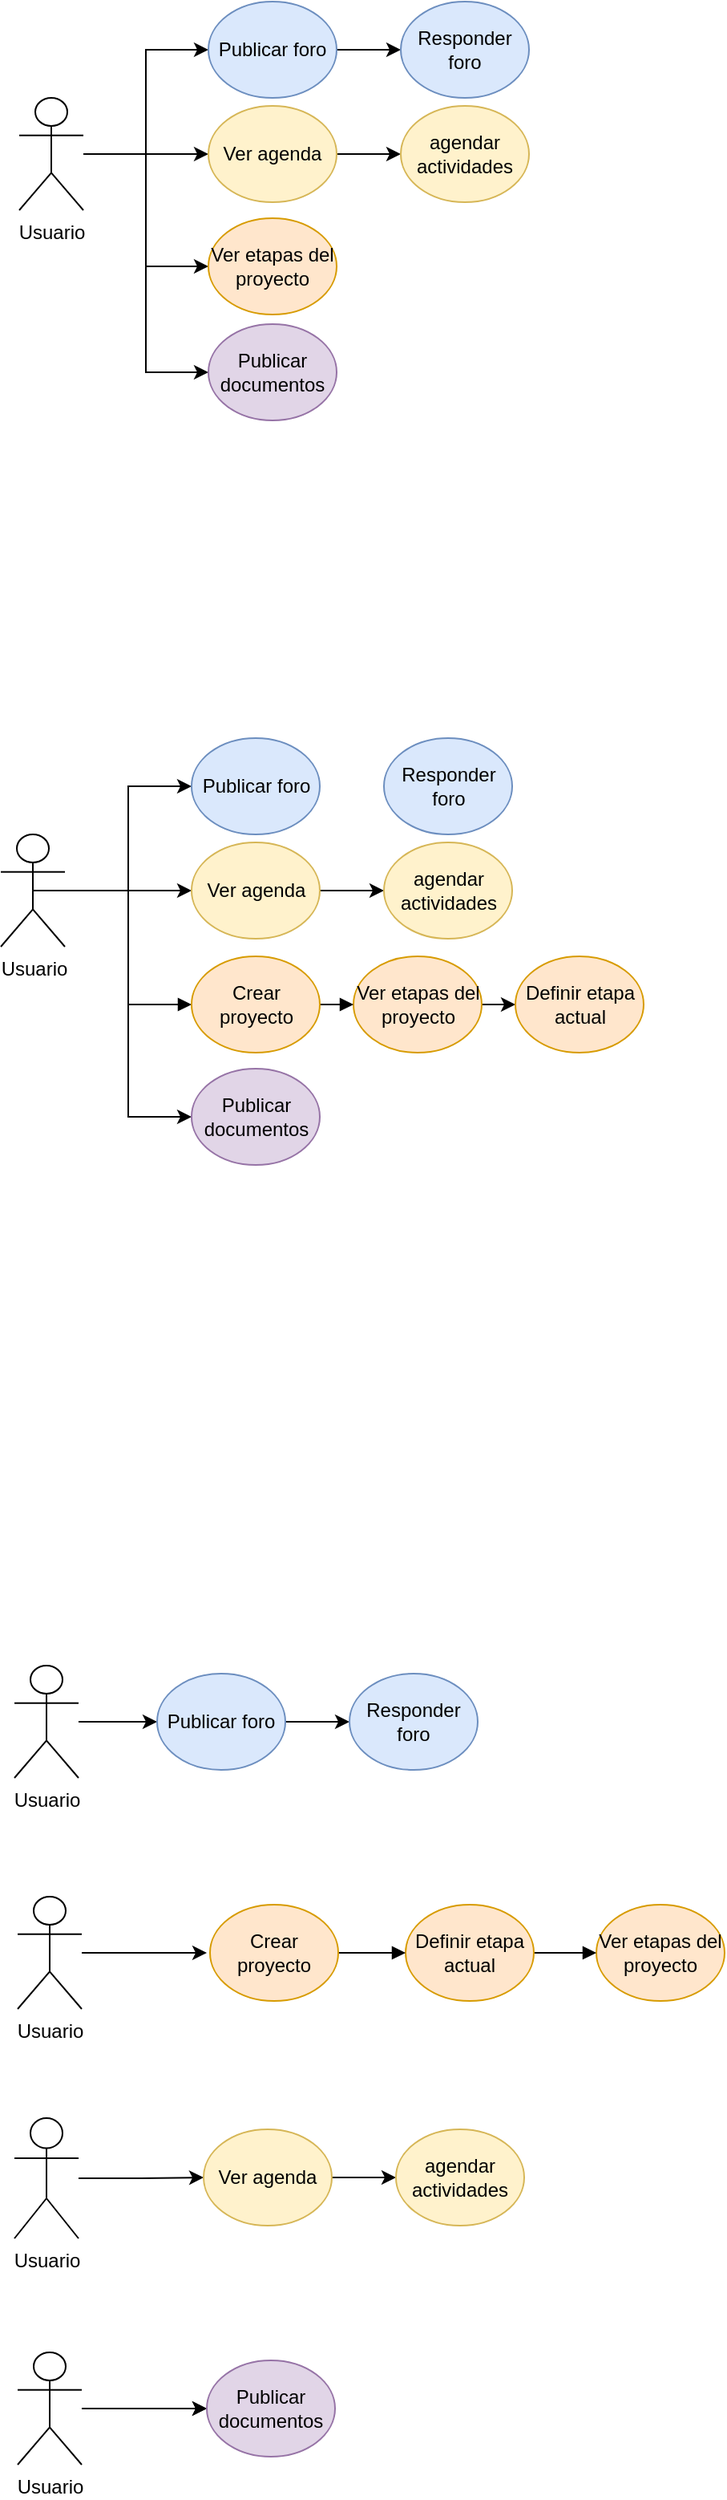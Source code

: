 <mxfile version="14.6.9" type="device" pages="2"><diagram id="B-_sROIMYnT0Ooc_D8co" name="Casos de uso"><mxGraphModel dx="683" dy="526" grid="0" gridSize="10" guides="1" tooltips="1" connect="1" arrows="1" fold="1" page="1" pageScale="1" pageWidth="827" pageHeight="1169" math="0" shadow="0"><root><mxCell id="0"/><mxCell id="1" parent="0"/><mxCell id="dQz4C1deJcLCULI4Vt3H-14" style="edgeStyle=orthogonalEdgeStyle;rounded=0;orthogonalLoop=1;jettySize=auto;html=1;entryX=0;entryY=0.5;entryDx=0;entryDy=0;" parent="1" source="dQz4C1deJcLCULI4Vt3H-1" target="dQz4C1deJcLCULI4Vt3H-12" edge="1"><mxGeometry relative="1" as="geometry"/></mxCell><mxCell id="dQz4C1deJcLCULI4Vt3H-27" style="edgeStyle=orthogonalEdgeStyle;rounded=0;orthogonalLoop=1;jettySize=auto;html=1;entryX=0;entryY=0.5;entryDx=0;entryDy=0;" parent="1" source="dQz4C1deJcLCULI4Vt3H-1" target="dQz4C1deJcLCULI4Vt3H-15" edge="1"><mxGeometry relative="1" as="geometry"/></mxCell><mxCell id="dQz4C1deJcLCULI4Vt3H-28" style="edgeStyle=orthogonalEdgeStyle;rounded=0;orthogonalLoop=1;jettySize=auto;html=1;entryX=0;entryY=0.5;entryDx=0;entryDy=0;" parent="1" source="dQz4C1deJcLCULI4Vt3H-1" target="dQz4C1deJcLCULI4Vt3H-22" edge="1"><mxGeometry relative="1" as="geometry"/></mxCell><mxCell id="dQz4C1deJcLCULI4Vt3H-116" style="edgeStyle=orthogonalEdgeStyle;rounded=0;orthogonalLoop=1;jettySize=auto;html=1;entryX=0;entryY=0.5;entryDx=0;entryDy=0;" parent="1" source="dQz4C1deJcLCULI4Vt3H-1" target="dQz4C1deJcLCULI4Vt3H-115" edge="1"><mxGeometry relative="1" as="geometry"/></mxCell><mxCell id="dQz4C1deJcLCULI4Vt3H-1" value="Usuario" style="shape=umlActor;verticalLabelPosition=bottom;verticalAlign=top;html=1;outlineConnect=0;" parent="1" vertex="1"><mxGeometry x="159" y="260" width="40" height="70" as="geometry"/></mxCell><mxCell id="dQz4C1deJcLCULI4Vt3H-10" style="edgeStyle=orthogonalEdgeStyle;rounded=0;orthogonalLoop=1;jettySize=auto;html=1;entryX=0;entryY=0.5;entryDx=0;entryDy=0;" parent="1" source="dQz4C1deJcLCULI4Vt3H-2" target="dQz4C1deJcLCULI4Vt3H-7" edge="1"><mxGeometry relative="1" as="geometry"/></mxCell><mxCell id="dQz4C1deJcLCULI4Vt3H-29" style="edgeStyle=orthogonalEdgeStyle;rounded=0;orthogonalLoop=1;jettySize=auto;html=1;entryX=0;entryY=0.5;entryDx=0;entryDy=0;" parent="1" source="dQz4C1deJcLCULI4Vt3H-2" target="dQz4C1deJcLCULI4Vt3H-19" edge="1"><mxGeometry relative="1" as="geometry"/></mxCell><mxCell id="dQz4C1deJcLCULI4Vt3H-121" style="edgeStyle=orthogonalEdgeStyle;rounded=0;orthogonalLoop=1;jettySize=auto;html=1;entryX=0;entryY=0.5;entryDx=0;entryDy=0;" parent="1" source="dQz4C1deJcLCULI4Vt3H-2" target="dQz4C1deJcLCULI4Vt3H-120" edge="1"><mxGeometry relative="1" as="geometry"/></mxCell><mxCell id="s0MiIwZLySU_Pjq97iLl-7" style="edgeStyle=orthogonalEdgeStyle;rounded=0;orthogonalLoop=1;jettySize=auto;html=1;exitX=0.5;exitY=0.5;exitDx=0;exitDy=0;exitPerimeter=0;entryX=0;entryY=0.5;entryDx=0;entryDy=0;endArrow=block;endFill=1;" parent="1" source="dQz4C1deJcLCULI4Vt3H-2" target="s0MiIwZLySU_Pjq97iLl-5" edge="1"><mxGeometry relative="1" as="geometry"/></mxCell><mxCell id="dQz4C1deJcLCULI4Vt3H-2" value="Usuario" style="shape=umlActor;verticalLabelPosition=bottom;verticalAlign=top;html=1;outlineConnect=0;" parent="1" vertex="1"><mxGeometry x="147.5" y="719" width="40" height="70" as="geometry"/></mxCell><mxCell id="dQz4C1deJcLCULI4Vt3H-7" value="Publicar foro" style="ellipse;whiteSpace=wrap;html=1;fillColor=#dae8fc;strokeColor=#6c8ebf;" parent="1" vertex="1"><mxGeometry x="266.5" y="659" width="80" height="60" as="geometry"/></mxCell><mxCell id="dQz4C1deJcLCULI4Vt3H-8" value="Responder foro" style="ellipse;whiteSpace=wrap;html=1;fillColor=#dae8fc;strokeColor=#6c8ebf;" parent="1" vertex="1"><mxGeometry x="386.5" y="659" width="80" height="60" as="geometry"/></mxCell><mxCell id="dQz4C1deJcLCULI4Vt3H-11" style="edgeStyle=orthogonalEdgeStyle;rounded=0;orthogonalLoop=1;jettySize=auto;html=1;exitX=1;exitY=0.5;exitDx=0;exitDy=0;entryX=0;entryY=0.5;entryDx=0;entryDy=0;" parent="1" source="dQz4C1deJcLCULI4Vt3H-12" target="dQz4C1deJcLCULI4Vt3H-13" edge="1"><mxGeometry relative="1" as="geometry"/></mxCell><mxCell id="dQz4C1deJcLCULI4Vt3H-12" value="Publicar foro" style="ellipse;whiteSpace=wrap;html=1;fillColor=#dae8fc;strokeColor=#6c8ebf;" parent="1" vertex="1"><mxGeometry x="277" y="200" width="80" height="60" as="geometry"/></mxCell><mxCell id="dQz4C1deJcLCULI4Vt3H-13" value="Responder foro" style="ellipse;whiteSpace=wrap;html=1;fillColor=#dae8fc;strokeColor=#6c8ebf;" parent="1" vertex="1"><mxGeometry x="397" y="200" width="80" height="60" as="geometry"/></mxCell><mxCell id="dQz4C1deJcLCULI4Vt3H-17" style="edgeStyle=orthogonalEdgeStyle;rounded=0;orthogonalLoop=1;jettySize=auto;html=1;exitX=1;exitY=0.5;exitDx=0;exitDy=0;entryX=0;entryY=0.5;entryDx=0;entryDy=0;" parent="1" source="dQz4C1deJcLCULI4Vt3H-15" target="dQz4C1deJcLCULI4Vt3H-16" edge="1"><mxGeometry relative="1" as="geometry"/></mxCell><mxCell id="dQz4C1deJcLCULI4Vt3H-15" value="Ver agenda" style="ellipse;whiteSpace=wrap;html=1;fillColor=#fff2cc;strokeColor=#d6b656;" parent="1" vertex="1"><mxGeometry x="277" y="265" width="80" height="60" as="geometry"/></mxCell><mxCell id="dQz4C1deJcLCULI4Vt3H-16" value="agendar actividades" style="ellipse;whiteSpace=wrap;html=1;fillColor=#fff2cc;strokeColor=#d6b656;" parent="1" vertex="1"><mxGeometry x="397" y="265" width="80" height="60" as="geometry"/></mxCell><mxCell id="dQz4C1deJcLCULI4Vt3H-18" style="edgeStyle=orthogonalEdgeStyle;rounded=0;orthogonalLoop=1;jettySize=auto;html=1;exitX=1;exitY=0.5;exitDx=0;exitDy=0;entryX=0;entryY=0.5;entryDx=0;entryDy=0;" parent="1" source="dQz4C1deJcLCULI4Vt3H-19" target="dQz4C1deJcLCULI4Vt3H-20" edge="1"><mxGeometry relative="1" as="geometry"/></mxCell><mxCell id="dQz4C1deJcLCULI4Vt3H-19" value="Ver agenda" style="ellipse;whiteSpace=wrap;html=1;fillColor=#fff2cc;strokeColor=#d6b656;" parent="1" vertex="1"><mxGeometry x="266.5" y="724" width="80" height="60" as="geometry"/></mxCell><mxCell id="dQz4C1deJcLCULI4Vt3H-20" value="agendar actividades" style="ellipse;whiteSpace=wrap;html=1;fillColor=#fff2cc;strokeColor=#d6b656;" parent="1" vertex="1"><mxGeometry x="386.5" y="724" width="80" height="60" as="geometry"/></mxCell><mxCell id="dQz4C1deJcLCULI4Vt3H-22" value="Ver etapas del proyecto" style="ellipse;whiteSpace=wrap;html=1;fillColor=#ffe6cc;strokeColor=#d79b00;" parent="1" vertex="1"><mxGeometry x="277" y="335" width="80" height="60" as="geometry"/></mxCell><mxCell id="dQz4C1deJcLCULI4Vt3H-24" style="edgeStyle=orthogonalEdgeStyle;rounded=0;orthogonalLoop=1;jettySize=auto;html=1;exitX=1;exitY=0.5;exitDx=0;exitDy=0;entryX=0;entryY=0.5;entryDx=0;entryDy=0;" parent="1" source="dQz4C1deJcLCULI4Vt3H-25" target="dQz4C1deJcLCULI4Vt3H-26" edge="1"><mxGeometry relative="1" as="geometry"/></mxCell><mxCell id="dQz4C1deJcLCULI4Vt3H-25" value="Ver etapas del proyecto" style="ellipse;whiteSpace=wrap;html=1;fillColor=#ffe6cc;strokeColor=#d79b00;" parent="1" vertex="1"><mxGeometry x="367.5" y="795" width="80" height="60" as="geometry"/></mxCell><mxCell id="dQz4C1deJcLCULI4Vt3H-26" value="Definir etapa actual" style="ellipse;whiteSpace=wrap;html=1;fillColor=#ffe6cc;strokeColor=#d79b00;" parent="1" vertex="1"><mxGeometry x="468.5" y="795" width="80" height="60" as="geometry"/></mxCell><mxCell id="dQz4C1deJcLCULI4Vt3H-51" style="edgeStyle=orthogonalEdgeStyle;rounded=0;orthogonalLoop=1;jettySize=auto;html=1;entryX=0;entryY=0.5;entryDx=0;entryDy=0;" parent="1" source="dQz4C1deJcLCULI4Vt3H-55" target="dQz4C1deJcLCULI4Vt3H-58" edge="1"><mxGeometry relative="1" as="geometry"/></mxCell><mxCell id="dQz4C1deJcLCULI4Vt3H-55" value="Usuario" style="shape=umlActor;verticalLabelPosition=bottom;verticalAlign=top;html=1;outlineConnect=0;" parent="1" vertex="1"><mxGeometry x="156" y="1237" width="40" height="70" as="geometry"/></mxCell><mxCell id="dQz4C1deJcLCULI4Vt3H-57" style="edgeStyle=orthogonalEdgeStyle;rounded=0;orthogonalLoop=1;jettySize=auto;html=1;exitX=1;exitY=0.5;exitDx=0;exitDy=0;entryX=0;entryY=0.5;entryDx=0;entryDy=0;" parent="1" source="dQz4C1deJcLCULI4Vt3H-58" target="dQz4C1deJcLCULI4Vt3H-59" edge="1"><mxGeometry relative="1" as="geometry"/></mxCell><mxCell id="dQz4C1deJcLCULI4Vt3H-58" value="Publicar foro" style="ellipse;whiteSpace=wrap;html=1;fillColor=#dae8fc;strokeColor=#6c8ebf;" parent="1" vertex="1"><mxGeometry x="245" y="1242" width="80" height="60" as="geometry"/></mxCell><mxCell id="dQz4C1deJcLCULI4Vt3H-59" value="Responder foro" style="ellipse;whiteSpace=wrap;html=1;fillColor=#dae8fc;strokeColor=#6c8ebf;" parent="1" vertex="1"><mxGeometry x="365" y="1242" width="80" height="60" as="geometry"/></mxCell><mxCell id="dQz4C1deJcLCULI4Vt3H-78" value="Ver etapas del proyecto" style="ellipse;whiteSpace=wrap;html=1;fillColor=#ffe6cc;strokeColor=#d79b00;" parent="1" vertex="1"><mxGeometry x="519" y="1386" width="80" height="60" as="geometry"/></mxCell><mxCell id="dQz4C1deJcLCULI4Vt3H-82" style="edgeStyle=orthogonalEdgeStyle;rounded=0;orthogonalLoop=1;jettySize=auto;html=1;entryX=0;entryY=0.5;entryDx=0;entryDy=0;" parent="1" source="dQz4C1deJcLCULI4Vt3H-85" target="dQz4C1deJcLCULI4Vt3H-91" edge="1"><mxGeometry relative="1" as="geometry"/></mxCell><mxCell id="dQz4C1deJcLCULI4Vt3H-85" value="Usuario" style="shape=umlActor;verticalLabelPosition=bottom;verticalAlign=top;html=1;outlineConnect=0;" parent="1" vertex="1"><mxGeometry x="156" y="1519" width="40" height="75" as="geometry"/></mxCell><mxCell id="dQz4C1deJcLCULI4Vt3H-90" style="edgeStyle=orthogonalEdgeStyle;rounded=0;orthogonalLoop=1;jettySize=auto;html=1;exitX=1;exitY=0.5;exitDx=0;exitDy=0;entryX=0;entryY=0.5;entryDx=0;entryDy=0;" parent="1" source="dQz4C1deJcLCULI4Vt3H-91" target="dQz4C1deJcLCULI4Vt3H-92" edge="1"><mxGeometry relative="1" as="geometry"/></mxCell><mxCell id="dQz4C1deJcLCULI4Vt3H-91" value="Ver agenda" style="ellipse;whiteSpace=wrap;html=1;fillColor=#fff2cc;strokeColor=#d6b656;" parent="1" vertex="1"><mxGeometry x="274" y="1526" width="80" height="60" as="geometry"/></mxCell><mxCell id="dQz4C1deJcLCULI4Vt3H-92" value="agendar actividades" style="ellipse;whiteSpace=wrap;html=1;fillColor=#fff2cc;strokeColor=#d6b656;" parent="1" vertex="1"><mxGeometry x="394" y="1526" width="80" height="60" as="geometry"/></mxCell><mxCell id="dQz4C1deJcLCULI4Vt3H-105" style="edgeStyle=orthogonalEdgeStyle;rounded=0;orthogonalLoop=1;jettySize=auto;html=1;entryX=0;entryY=0.5;entryDx=0;entryDy=0;" parent="1" source="dQz4C1deJcLCULI4Vt3H-106" edge="1"><mxGeometry relative="1" as="geometry"><mxPoint x="276" y="1416" as="targetPoint"/></mxGeometry></mxCell><mxCell id="dQz4C1deJcLCULI4Vt3H-106" value="Usuario" style="shape=umlActor;verticalLabelPosition=bottom;verticalAlign=top;html=1;outlineConnect=0;" parent="1" vertex="1"><mxGeometry x="158" y="1381" width="40" height="70" as="geometry"/></mxCell><mxCell id="s0MiIwZLySU_Pjq97iLl-4" style="edgeStyle=orthogonalEdgeStyle;rounded=0;orthogonalLoop=1;jettySize=auto;html=1;exitX=1;exitY=0.5;exitDx=0;exitDy=0;entryX=0;entryY=0.5;entryDx=0;entryDy=0;endArrow=block;endFill=1;" parent="1" source="dQz4C1deJcLCULI4Vt3H-114" target="dQz4C1deJcLCULI4Vt3H-78" edge="1"><mxGeometry relative="1" as="geometry"/></mxCell><mxCell id="dQz4C1deJcLCULI4Vt3H-114" value="Definir etapa actual" style="ellipse;whiteSpace=wrap;html=1;fillColor=#ffe6cc;strokeColor=#d79b00;" parent="1" vertex="1"><mxGeometry x="400" y="1386" width="80" height="60" as="geometry"/></mxCell><mxCell id="dQz4C1deJcLCULI4Vt3H-115" value="Publicar documentos" style="ellipse;whiteSpace=wrap;html=1;fillColor=#e1d5e7;strokeColor=#9673a6;" parent="1" vertex="1"><mxGeometry x="277" y="401" width="80" height="60" as="geometry"/></mxCell><mxCell id="dQz4C1deJcLCULI4Vt3H-117" style="edgeStyle=orthogonalEdgeStyle;rounded=0;orthogonalLoop=1;jettySize=auto;html=1;entryX=0;entryY=0.5;entryDx=0;entryDy=0;" parent="1" source="dQz4C1deJcLCULI4Vt3H-118" target="dQz4C1deJcLCULI4Vt3H-119" edge="1"><mxGeometry relative="1" as="geometry"/></mxCell><mxCell id="H7y_SUmO4NG4DE8yviep-1" value="" style="edgeStyle=orthogonalEdgeStyle;rounded=0;orthogonalLoop=1;jettySize=auto;html=1;" edge="1" parent="1" source="dQz4C1deJcLCULI4Vt3H-118" target="dQz4C1deJcLCULI4Vt3H-119"><mxGeometry relative="1" as="geometry"/></mxCell><mxCell id="dQz4C1deJcLCULI4Vt3H-118" value="Usuario" style="shape=umlActor;verticalLabelPosition=bottom;verticalAlign=top;html=1;outlineConnect=0;" parent="1" vertex="1"><mxGeometry x="158" y="1665" width="40" height="70" as="geometry"/></mxCell><mxCell id="dQz4C1deJcLCULI4Vt3H-119" value="Publicar documentos" style="ellipse;whiteSpace=wrap;html=1;fillColor=#e1d5e7;strokeColor=#9673a6;" parent="1" vertex="1"><mxGeometry x="276" y="1670" width="80" height="60" as="geometry"/></mxCell><mxCell id="dQz4C1deJcLCULI4Vt3H-120" value="Publicar documentos" style="ellipse;whiteSpace=wrap;html=1;fillColor=#e1d5e7;strokeColor=#9673a6;" parent="1" vertex="1"><mxGeometry x="266.5" y="865" width="80" height="60" as="geometry"/></mxCell><mxCell id="s0MiIwZLySU_Pjq97iLl-2" style="edgeStyle=orthogonalEdgeStyle;rounded=0;orthogonalLoop=1;jettySize=auto;html=1;exitX=1;exitY=0.5;exitDx=0;exitDy=0;entryX=0;entryY=0.5;entryDx=0;entryDy=0;endArrow=block;endFill=1;" parent="1" source="s0MiIwZLySU_Pjq97iLl-1" target="dQz4C1deJcLCULI4Vt3H-114" edge="1"><mxGeometry relative="1" as="geometry"/></mxCell><mxCell id="s0MiIwZLySU_Pjq97iLl-1" value="Crear proyecto" style="ellipse;whiteSpace=wrap;html=1;fillColor=#ffe6cc;strokeColor=#d79b00;" parent="1" vertex="1"><mxGeometry x="278" y="1386" width="80" height="60" as="geometry"/></mxCell><mxCell id="s0MiIwZLySU_Pjq97iLl-6" style="edgeStyle=orthogonalEdgeStyle;rounded=0;orthogonalLoop=1;jettySize=auto;html=1;exitX=1;exitY=0.5;exitDx=0;exitDy=0;entryX=0;entryY=0.5;entryDx=0;entryDy=0;endArrow=block;endFill=1;" parent="1" source="s0MiIwZLySU_Pjq97iLl-5" target="dQz4C1deJcLCULI4Vt3H-25" edge="1"><mxGeometry relative="1" as="geometry"/></mxCell><mxCell id="s0MiIwZLySU_Pjq97iLl-5" value="Crear proyecto" style="ellipse;whiteSpace=wrap;html=1;fillColor=#ffe6cc;strokeColor=#d79b00;" parent="1" vertex="1"><mxGeometry x="266.5" y="795" width="80" height="60" as="geometry"/></mxCell></root></mxGraphModel></diagram><diagram id="Ebrbp-_cBZf9DL10jgN_" name="Flujos por caso"><mxGraphModel dx="1303" dy="782" grid="0" gridSize="10" guides="1" tooltips="1" connect="1" arrows="1" fold="1" page="1" pageScale="1" pageWidth="827" pageHeight="1169" math="0" shadow="0"><root><mxCell id="tvr8uWeX32J3kLGonW0T-0"/><mxCell id="tvr8uWeX32J3kLGonW0T-1" parent="tvr8uWeX32J3kLGonW0T-0"/><mxCell id="icJVyPxyAXWmLNPrybas-6" style="edgeStyle=orthogonalEdgeStyle;rounded=0;orthogonalLoop=1;jettySize=auto;html=1;exitX=0.5;exitY=1;exitDx=0;exitDy=0;entryX=0.5;entryY=0;entryDx=0;entryDy=0;fillColor=#f5f5f5;strokeColor=#666666;" edge="1" parent="tvr8uWeX32J3kLGonW0T-1" source="tvr8uWeX32J3kLGonW0T-2" target="icJVyPxyAXWmLNPrybas-0"><mxGeometry relative="1" as="geometry"/></mxCell><mxCell id="tvr8uWeX32J3kLGonW0T-2" value="Interactuar en el foro" style="ellipse;whiteSpace=wrap;html=1;fillColor=#dae8fc;strokeColor=#6c8ebf;" vertex="1" parent="tvr8uWeX32J3kLGonW0T-1"><mxGeometry x="323" y="40" width="110" height="60" as="geometry"/></mxCell><mxCell id="icJVyPxyAXWmLNPrybas-4" style="edgeStyle=orthogonalEdgeStyle;rounded=0;orthogonalLoop=1;jettySize=auto;html=1;exitX=1;exitY=0.5;exitDx=0;exitDy=0;entryX=0.5;entryY=0;entryDx=0;entryDy=0;endArrow=none;endFill=0;fillColor=#f5f5f5;strokeColor=#666666;" edge="1" parent="tvr8uWeX32J3kLGonW0T-1" source="icJVyPxyAXWmLNPrybas-0" target="icJVyPxyAXWmLNPrybas-3"><mxGeometry relative="1" as="geometry"/></mxCell><mxCell id="icJVyPxyAXWmLNPrybas-5" style="edgeStyle=orthogonalEdgeStyle;rounded=0;orthogonalLoop=1;jettySize=auto;html=1;exitX=0;exitY=0.5;exitDx=0;exitDy=0;entryX=0.5;entryY=0;entryDx=0;entryDy=0;endArrow=none;endFill=0;fillColor=#f5f5f5;strokeColor=#666666;" edge="1" parent="tvr8uWeX32J3kLGonW0T-1" source="icJVyPxyAXWmLNPrybas-0" target="icJVyPxyAXWmLNPrybas-2"><mxGeometry relative="1" as="geometry"/></mxCell><mxCell id="icJVyPxyAXWmLNPrybas-0" value="¿Usuario registrado?" style="rhombus;whiteSpace=wrap;html=1;fillColor=#f5f5f5;strokeColor=#666666;fontColor=#333333;" vertex="1" parent="tvr8uWeX32J3kLGonW0T-1"><mxGeometry x="308" y="140" width="140" height="70" as="geometry"/></mxCell><mxCell id="icJVyPxyAXWmLNPrybas-20" style="edgeStyle=orthogonalEdgeStyle;rounded=0;orthogonalLoop=1;jettySize=auto;html=1;exitX=0.5;exitY=1;exitDx=0;exitDy=0;entryX=0.5;entryY=0;entryDx=0;entryDy=0;endArrow=block;endFill=1;fillColor=#f5f5f5;strokeColor=#666666;" edge="1" parent="tvr8uWeX32J3kLGonW0T-1" source="icJVyPxyAXWmLNPrybas-2" target="icJVyPxyAXWmLNPrybas-19"><mxGeometry relative="1" as="geometry"/></mxCell><mxCell id="icJVyPxyAXWmLNPrybas-2" value="Si" style="text;html=1;strokeColor=#666666;fillColor=#f5f5f5;align=center;verticalAlign=middle;whiteSpace=wrap;rounded=0;fontColor=#333333;" vertex="1" parent="tvr8uWeX32J3kLGonW0T-1"><mxGeometry x="224" y="195" width="40" height="20" as="geometry"/></mxCell><mxCell id="icJVyPxyAXWmLNPrybas-8" style="edgeStyle=orthogonalEdgeStyle;rounded=0;orthogonalLoop=1;jettySize=auto;html=1;exitX=0.5;exitY=1;exitDx=0;exitDy=0;entryX=0.5;entryY=0;entryDx=0;entryDy=0;endArrow=block;endFill=1;fillColor=#f5f5f5;strokeColor=#666666;" edge="1" parent="tvr8uWeX32J3kLGonW0T-1" source="icJVyPxyAXWmLNPrybas-3" target="icJVyPxyAXWmLNPrybas-7"><mxGeometry relative="1" as="geometry"/></mxCell><mxCell id="icJVyPxyAXWmLNPrybas-3" value="No" style="text;html=1;strokeColor=#666666;fillColor=#f5f5f5;align=center;verticalAlign=middle;whiteSpace=wrap;rounded=0;fontColor=#333333;" vertex="1" parent="tvr8uWeX32J3kLGonW0T-1"><mxGeometry x="504" y="195" width="40" height="20" as="geometry"/></mxCell><mxCell id="icJVyPxyAXWmLNPrybas-11" style="edgeStyle=orthogonalEdgeStyle;rounded=0;orthogonalLoop=1;jettySize=auto;html=1;exitX=0.5;exitY=1;exitDx=0;exitDy=0;entryX=0.5;entryY=0;entryDx=0;entryDy=0;fillColor=#f5f5f5;strokeColor=#666666;" edge="1" parent="tvr8uWeX32J3kLGonW0T-1" source="icJVyPxyAXWmLNPrybas-7" target="icJVyPxyAXWmLNPrybas-10"><mxGeometry relative="1" as="geometry"/></mxCell><mxCell id="icJVyPxyAXWmLNPrybas-7" value="Registrarse en la aplicación" style="rounded=0;whiteSpace=wrap;html=1;fillColor=#f5f5f5;strokeColor=#666666;fontColor=#333333;" vertex="1" parent="tvr8uWeX32J3kLGonW0T-1"><mxGeometry x="474" y="240" width="100" height="50" as="geometry"/></mxCell><mxCell id="icJVyPxyAXWmLNPrybas-14" style="edgeStyle=orthogonalEdgeStyle;rounded=0;orthogonalLoop=1;jettySize=auto;html=1;exitX=1;exitY=0.5;exitDx=0;exitDy=0;endArrow=none;endFill=0;fillColor=#f5f5f5;strokeColor=#666666;" edge="1" parent="tvr8uWeX32J3kLGonW0T-1" source="icJVyPxyAXWmLNPrybas-10" target="icJVyPxyAXWmLNPrybas-13"><mxGeometry relative="1" as="geometry"/></mxCell><mxCell id="icJVyPxyAXWmLNPrybas-15" style="edgeStyle=orthogonalEdgeStyle;rounded=0;orthogonalLoop=1;jettySize=auto;html=1;exitX=0;exitY=0.5;exitDx=0;exitDy=0;entryX=1;entryY=0.5;entryDx=0;entryDy=0;endArrow=none;endFill=0;fillColor=#f5f5f5;strokeColor=#666666;" edge="1" parent="tvr8uWeX32J3kLGonW0T-1" source="icJVyPxyAXWmLNPrybas-10" target="icJVyPxyAXWmLNPrybas-12"><mxGeometry relative="1" as="geometry"/></mxCell><mxCell id="icJVyPxyAXWmLNPrybas-10" value="¿Confirmo correo electronico?" style="rhombus;whiteSpace=wrap;html=1;fillColor=#f5f5f5;strokeColor=#666666;fontColor=#333333;" vertex="1" parent="tvr8uWeX32J3kLGonW0T-1"><mxGeometry x="454" y="320" width="140" height="70" as="geometry"/></mxCell><mxCell id="icJVyPxyAXWmLNPrybas-21" style="edgeStyle=orthogonalEdgeStyle;rounded=0;orthogonalLoop=1;jettySize=auto;html=1;exitX=0;exitY=0.5;exitDx=0;exitDy=0;entryX=1;entryY=0.5;entryDx=0;entryDy=0;endArrow=block;endFill=1;fillColor=#f5f5f5;strokeColor=#666666;" edge="1" parent="tvr8uWeX32J3kLGonW0T-1" source="icJVyPxyAXWmLNPrybas-12" target="icJVyPxyAXWmLNPrybas-19"><mxGeometry relative="1" as="geometry"/></mxCell><mxCell id="icJVyPxyAXWmLNPrybas-12" value="Si" style="text;html=1;strokeColor=#666666;fillColor=#f5f5f5;align=center;verticalAlign=middle;whiteSpace=wrap;rounded=0;fontColor=#333333;" vertex="1" parent="tvr8uWeX32J3kLGonW0T-1"><mxGeometry x="378" y="345" width="40" height="20" as="geometry"/></mxCell><mxCell id="icJVyPxyAXWmLNPrybas-17" style="edgeStyle=orthogonalEdgeStyle;rounded=0;orthogonalLoop=1;jettySize=auto;html=1;exitX=1;exitY=0.5;exitDx=0;exitDy=0;entryX=0;entryY=0.5;entryDx=0;entryDy=0;endArrow=block;endFill=1;fillColor=#f5f5f5;strokeColor=#666666;" edge="1" parent="tvr8uWeX32J3kLGonW0T-1" source="icJVyPxyAXWmLNPrybas-13" target="icJVyPxyAXWmLNPrybas-16"><mxGeometry relative="1" as="geometry"/></mxCell><mxCell id="icJVyPxyAXWmLNPrybas-13" value="No" style="text;html=1;strokeColor=#666666;fillColor=#f5f5f5;align=center;verticalAlign=middle;whiteSpace=wrap;rounded=0;fontColor=#333333;" vertex="1" parent="tvr8uWeX32J3kLGonW0T-1"><mxGeometry x="604" y="345" width="40" height="20" as="geometry"/></mxCell><mxCell id="icJVyPxyAXWmLNPrybas-18" style="edgeStyle=orthogonalEdgeStyle;rounded=0;orthogonalLoop=1;jettySize=auto;html=1;exitX=0.5;exitY=0;exitDx=0;exitDy=0;entryX=0.5;entryY=0;entryDx=0;entryDy=0;endArrow=block;endFill=1;fillColor=#f5f5f5;strokeColor=#666666;" edge="1" parent="tvr8uWeX32J3kLGonW0T-1" source="icJVyPxyAXWmLNPrybas-16" target="icJVyPxyAXWmLNPrybas-10"><mxGeometry relative="1" as="geometry"/></mxCell><mxCell id="icJVyPxyAXWmLNPrybas-16" value="Confirmar correo" style="rounded=0;whiteSpace=wrap;html=1;fillColor=#f5f5f5;strokeColor=#666666;fontColor=#333333;" vertex="1" parent="tvr8uWeX32J3kLGonW0T-1"><mxGeometry x="684" y="330" width="100" height="50" as="geometry"/></mxCell><mxCell id="icJVyPxyAXWmLNPrybas-24" style="edgeStyle=orthogonalEdgeStyle;rounded=0;orthogonalLoop=1;jettySize=auto;html=1;exitX=0.5;exitY=1;exitDx=0;exitDy=0;entryX=0.5;entryY=0;entryDx=0;entryDy=0;endArrow=block;endFill=1;fillColor=#dae8fc;strokeColor=#6c8ebf;" edge="1" parent="tvr8uWeX32J3kLGonW0T-1" source="icJVyPxyAXWmLNPrybas-19" target="icJVyPxyAXWmLNPrybas-22"><mxGeometry relative="1" as="geometry"/></mxCell><mxCell id="icJVyPxyAXWmLNPrybas-25" style="edgeStyle=orthogonalEdgeStyle;rounded=0;orthogonalLoop=1;jettySize=auto;html=1;exitX=0.5;exitY=1;exitDx=0;exitDy=0;entryX=0.5;entryY=0;entryDx=0;entryDy=0;endArrow=block;endFill=1;fillColor=#dae8fc;strokeColor=#6c8ebf;" edge="1" parent="tvr8uWeX32J3kLGonW0T-1" source="icJVyPxyAXWmLNPrybas-19" target="icJVyPxyAXWmLNPrybas-23"><mxGeometry relative="1" as="geometry"/></mxCell><mxCell id="icJVyPxyAXWmLNPrybas-19" value="Ingresar en la aplicación" style="rounded=0;whiteSpace=wrap;html=1;fillColor=#f5f5f5;strokeColor=#666666;fontColor=#333333;" vertex="1" parent="tvr8uWeX32J3kLGonW0T-1"><mxGeometry x="194" y="330" width="100" height="50" as="geometry"/></mxCell><mxCell id="icJVyPxyAXWmLNPrybas-22" value="Publicar foro" style="rounded=0;whiteSpace=wrap;html=1;fillColor=#dae8fc;strokeColor=#6c8ebf;" vertex="1" parent="tvr8uWeX32J3kLGonW0T-1"><mxGeometry x="104" y="440" width="100" height="50" as="geometry"/></mxCell><mxCell id="Zg49QHODOvW9eTvYT4Ne-23" style="edgeStyle=orthogonalEdgeStyle;rounded=0;orthogonalLoop=1;jettySize=auto;html=1;exitX=0.5;exitY=1;exitDx=0;exitDy=0;entryX=1;entryY=0.5;entryDx=0;entryDy=0;endArrow=block;endFill=1;fillColor=#dae8fc;strokeColor=#6c8ebf;" edge="1" parent="tvr8uWeX32J3kLGonW0T-1" source="icJVyPxyAXWmLNPrybas-23" target="Zg49QHODOvW9eTvYT4Ne-21"><mxGeometry relative="1" as="geometry"/></mxCell><mxCell id="icJVyPxyAXWmLNPrybas-23" value="Responder foro" style="rounded=0;whiteSpace=wrap;html=1;fillColor=#dae8fc;strokeColor=#6c8ebf;" vertex="1" parent="tvr8uWeX32J3kLGonW0T-1"><mxGeometry x="284" y="440" width="100" height="50" as="geometry"/></mxCell><mxCell id="icJVyPxyAXWmLNPrybas-26" style="edgeStyle=orthogonalEdgeStyle;rounded=0;orthogonalLoop=1;jettySize=auto;html=1;exitX=0.5;exitY=1;exitDx=0;exitDy=0;entryX=0.5;entryY=0;entryDx=0;entryDy=0;fillColor=#f5f5f5;strokeColor=#666666;" edge="1" parent="tvr8uWeX32J3kLGonW0T-1" source="icJVyPxyAXWmLNPrybas-27" target="icJVyPxyAXWmLNPrybas-30"><mxGeometry relative="1" as="geometry"/></mxCell><mxCell id="icJVyPxyAXWmLNPrybas-27" value="Publicar documentos" style="ellipse;whiteSpace=wrap;html=1;fillColor=#e1d5e7;strokeColor=#9673a6;" vertex="1" parent="tvr8uWeX32J3kLGonW0T-1"><mxGeometry x="289" y="740" width="110" height="60" as="geometry"/></mxCell><mxCell id="icJVyPxyAXWmLNPrybas-28" style="edgeStyle=orthogonalEdgeStyle;rounded=0;orthogonalLoop=1;jettySize=auto;html=1;exitX=1;exitY=0.5;exitDx=0;exitDy=0;entryX=0.5;entryY=0;entryDx=0;entryDy=0;endArrow=none;endFill=0;fillColor=#f5f5f5;strokeColor=#666666;" edge="1" parent="tvr8uWeX32J3kLGonW0T-1" source="icJVyPxyAXWmLNPrybas-30" target="icJVyPxyAXWmLNPrybas-34"><mxGeometry relative="1" as="geometry"/></mxCell><mxCell id="icJVyPxyAXWmLNPrybas-29" style="edgeStyle=orthogonalEdgeStyle;rounded=0;orthogonalLoop=1;jettySize=auto;html=1;exitX=0;exitY=0.5;exitDx=0;exitDy=0;entryX=0.5;entryY=0;entryDx=0;entryDy=0;endArrow=none;endFill=0;fillColor=#f5f5f5;strokeColor=#666666;" edge="1" parent="tvr8uWeX32J3kLGonW0T-1" source="icJVyPxyAXWmLNPrybas-30" target="icJVyPxyAXWmLNPrybas-32"><mxGeometry relative="1" as="geometry"/></mxCell><mxCell id="icJVyPxyAXWmLNPrybas-30" value="¿Usuario registrado?" style="rhombus;whiteSpace=wrap;html=1;fillColor=#f5f5f5;strokeColor=#666666;fontColor=#333333;" vertex="1" parent="tvr8uWeX32J3kLGonW0T-1"><mxGeometry x="274" y="840" width="140" height="70" as="geometry"/></mxCell><mxCell id="icJVyPxyAXWmLNPrybas-31" style="edgeStyle=orthogonalEdgeStyle;rounded=0;orthogonalLoop=1;jettySize=auto;html=1;exitX=0.5;exitY=1;exitDx=0;exitDy=0;entryX=0.5;entryY=0;entryDx=0;entryDy=0;endArrow=block;endFill=1;fillColor=#f5f5f5;strokeColor=#666666;" edge="1" parent="tvr8uWeX32J3kLGonW0T-1" source="icJVyPxyAXWmLNPrybas-32" target="icJVyPxyAXWmLNPrybas-46"><mxGeometry relative="1" as="geometry"/></mxCell><mxCell id="icJVyPxyAXWmLNPrybas-32" value="Si" style="text;html=1;strokeColor=#666666;fillColor=#f5f5f5;align=center;verticalAlign=middle;whiteSpace=wrap;rounded=0;fontColor=#333333;" vertex="1" parent="tvr8uWeX32J3kLGonW0T-1"><mxGeometry x="190" y="895" width="40" height="20" as="geometry"/></mxCell><mxCell id="icJVyPxyAXWmLNPrybas-33" style="edgeStyle=orthogonalEdgeStyle;rounded=0;orthogonalLoop=1;jettySize=auto;html=1;exitX=0.5;exitY=1;exitDx=0;exitDy=0;entryX=0.5;entryY=0;entryDx=0;entryDy=0;endArrow=block;endFill=1;fillColor=#f5f5f5;strokeColor=#666666;" edge="1" parent="tvr8uWeX32J3kLGonW0T-1" source="icJVyPxyAXWmLNPrybas-34" target="icJVyPxyAXWmLNPrybas-36"><mxGeometry relative="1" as="geometry"/></mxCell><mxCell id="icJVyPxyAXWmLNPrybas-34" value="No" style="text;html=1;strokeColor=#666666;fillColor=#f5f5f5;align=center;verticalAlign=middle;whiteSpace=wrap;rounded=0;fontColor=#333333;" vertex="1" parent="tvr8uWeX32J3kLGonW0T-1"><mxGeometry x="470" y="895" width="40" height="20" as="geometry"/></mxCell><mxCell id="icJVyPxyAXWmLNPrybas-35" style="edgeStyle=orthogonalEdgeStyle;rounded=0;orthogonalLoop=1;jettySize=auto;html=1;exitX=0.5;exitY=1;exitDx=0;exitDy=0;entryX=0.5;entryY=0;entryDx=0;entryDy=0;fillColor=#f5f5f5;strokeColor=#666666;" edge="1" parent="tvr8uWeX32J3kLGonW0T-1" source="icJVyPxyAXWmLNPrybas-36" target="icJVyPxyAXWmLNPrybas-39"><mxGeometry relative="1" as="geometry"/></mxCell><mxCell id="icJVyPxyAXWmLNPrybas-36" value="Registrarse en la aplicación" style="rounded=0;whiteSpace=wrap;html=1;fillColor=#f5f5f5;strokeColor=#666666;fontColor=#333333;" vertex="1" parent="tvr8uWeX32J3kLGonW0T-1"><mxGeometry x="440" y="940" width="100" height="50" as="geometry"/></mxCell><mxCell id="icJVyPxyAXWmLNPrybas-37" style="edgeStyle=orthogonalEdgeStyle;rounded=0;orthogonalLoop=1;jettySize=auto;html=1;exitX=1;exitY=0.5;exitDx=0;exitDy=0;endArrow=none;endFill=0;fillColor=#f5f5f5;strokeColor=#666666;" edge="1" parent="tvr8uWeX32J3kLGonW0T-1" source="icJVyPxyAXWmLNPrybas-39" target="icJVyPxyAXWmLNPrybas-43"><mxGeometry relative="1" as="geometry"/></mxCell><mxCell id="icJVyPxyAXWmLNPrybas-38" style="edgeStyle=orthogonalEdgeStyle;rounded=0;orthogonalLoop=1;jettySize=auto;html=1;exitX=0;exitY=0.5;exitDx=0;exitDy=0;entryX=1;entryY=0.5;entryDx=0;entryDy=0;endArrow=none;endFill=0;fillColor=#f5f5f5;strokeColor=#666666;" edge="1" parent="tvr8uWeX32J3kLGonW0T-1" source="icJVyPxyAXWmLNPrybas-39" target="icJVyPxyAXWmLNPrybas-41"><mxGeometry relative="1" as="geometry"/></mxCell><mxCell id="icJVyPxyAXWmLNPrybas-39" value="¿Confirmo correo electronico?" style="rhombus;whiteSpace=wrap;html=1;fillColor=#f5f5f5;strokeColor=#666666;fontColor=#333333;" vertex="1" parent="tvr8uWeX32J3kLGonW0T-1"><mxGeometry x="420" y="1020" width="140" height="70" as="geometry"/></mxCell><mxCell id="icJVyPxyAXWmLNPrybas-40" style="edgeStyle=orthogonalEdgeStyle;rounded=0;orthogonalLoop=1;jettySize=auto;html=1;exitX=0;exitY=0.5;exitDx=0;exitDy=0;entryX=1;entryY=0.5;entryDx=0;entryDy=0;endArrow=block;endFill=1;fillColor=#f5f5f5;strokeColor=#666666;" edge="1" parent="tvr8uWeX32J3kLGonW0T-1" source="icJVyPxyAXWmLNPrybas-41" target="icJVyPxyAXWmLNPrybas-46"><mxGeometry relative="1" as="geometry"/></mxCell><mxCell id="icJVyPxyAXWmLNPrybas-41" value="Si" style="text;html=1;strokeColor=#666666;fillColor=#f5f5f5;align=center;verticalAlign=middle;whiteSpace=wrap;rounded=0;fontColor=#333333;" vertex="1" parent="tvr8uWeX32J3kLGonW0T-1"><mxGeometry x="344" y="1045" width="40" height="20" as="geometry"/></mxCell><mxCell id="icJVyPxyAXWmLNPrybas-42" style="edgeStyle=orthogonalEdgeStyle;rounded=0;orthogonalLoop=1;jettySize=auto;html=1;exitX=1;exitY=0.5;exitDx=0;exitDy=0;entryX=0;entryY=0.5;entryDx=0;entryDy=0;endArrow=block;endFill=1;fillColor=#f5f5f5;strokeColor=#666666;" edge="1" parent="tvr8uWeX32J3kLGonW0T-1" source="icJVyPxyAXWmLNPrybas-43" target="icJVyPxyAXWmLNPrybas-45"><mxGeometry relative="1" as="geometry"/></mxCell><mxCell id="icJVyPxyAXWmLNPrybas-43" value="No" style="text;html=1;strokeColor=#666666;fillColor=#f5f5f5;align=center;verticalAlign=middle;whiteSpace=wrap;rounded=0;fontColor=#333333;" vertex="1" parent="tvr8uWeX32J3kLGonW0T-1"><mxGeometry x="570" y="1045" width="40" height="20" as="geometry"/></mxCell><mxCell id="icJVyPxyAXWmLNPrybas-44" style="edgeStyle=orthogonalEdgeStyle;rounded=0;orthogonalLoop=1;jettySize=auto;html=1;exitX=0.5;exitY=0;exitDx=0;exitDy=0;entryX=0.5;entryY=0;entryDx=0;entryDy=0;endArrow=block;endFill=1;fillColor=#f5f5f5;strokeColor=#666666;" edge="1" parent="tvr8uWeX32J3kLGonW0T-1" source="icJVyPxyAXWmLNPrybas-45" target="icJVyPxyAXWmLNPrybas-39"><mxGeometry relative="1" as="geometry"/></mxCell><mxCell id="icJVyPxyAXWmLNPrybas-45" value="Confirmar correo" style="rounded=0;whiteSpace=wrap;html=1;fillColor=#f5f5f5;strokeColor=#666666;fontColor=#333333;" vertex="1" parent="tvr8uWeX32J3kLGonW0T-1"><mxGeometry x="650" y="1030" width="100" height="50" as="geometry"/></mxCell><mxCell id="phVYnLSVpFEDSteYzDne-1" style="edgeStyle=orthogonalEdgeStyle;rounded=0;orthogonalLoop=1;jettySize=auto;html=1;exitX=0.5;exitY=1;exitDx=0;exitDy=0;endArrow=block;endFill=1;fillColor=#e1d5e7;strokeColor=#9673a6;" edge="1" parent="tvr8uWeX32J3kLGonW0T-1" source="icJVyPxyAXWmLNPrybas-46" target="phVYnLSVpFEDSteYzDne-0"><mxGeometry relative="1" as="geometry"/></mxCell><mxCell id="icJVyPxyAXWmLNPrybas-46" value="Ingresar en la aplicación" style="rounded=0;whiteSpace=wrap;html=1;fillColor=#f5f5f5;strokeColor=#666666;fontColor=#333333;" vertex="1" parent="tvr8uWeX32J3kLGonW0T-1"><mxGeometry x="160" y="1030" width="100" height="50" as="geometry"/></mxCell><mxCell id="cxlmDlss7-VytW3KpJ5W-0" style="edgeStyle=orthogonalEdgeStyle;rounded=0;orthogonalLoop=1;jettySize=auto;html=1;exitX=0.5;exitY=1;exitDx=0;exitDy=0;entryX=0.5;entryY=0;entryDx=0;entryDy=0;fillColor=#f5f5f5;strokeColor=#666666;" edge="1" parent="tvr8uWeX32J3kLGonW0T-1" source="cxlmDlss7-VytW3KpJ5W-1" target="cxlmDlss7-VytW3KpJ5W-4"><mxGeometry relative="1" as="geometry"/></mxCell><mxCell id="cxlmDlss7-VytW3KpJ5W-1" value="Interactuar con la agenda" style="ellipse;whiteSpace=wrap;html=1;fillColor=#fff2cc;strokeColor=#d6b656;" vertex="1" parent="tvr8uWeX32J3kLGonW0T-1"><mxGeometry x="1120" y="40" width="110" height="60" as="geometry"/></mxCell><mxCell id="cxlmDlss7-VytW3KpJ5W-2" style="edgeStyle=orthogonalEdgeStyle;rounded=0;orthogonalLoop=1;jettySize=auto;html=1;exitX=1;exitY=0.5;exitDx=0;exitDy=0;entryX=0.5;entryY=0;entryDx=0;entryDy=0;endArrow=none;endFill=0;fillColor=#f5f5f5;strokeColor=#666666;" edge="1" parent="tvr8uWeX32J3kLGonW0T-1" source="cxlmDlss7-VytW3KpJ5W-4" target="cxlmDlss7-VytW3KpJ5W-8"><mxGeometry relative="1" as="geometry"/></mxCell><mxCell id="cxlmDlss7-VytW3KpJ5W-3" style="edgeStyle=orthogonalEdgeStyle;rounded=0;orthogonalLoop=1;jettySize=auto;html=1;exitX=0;exitY=0.5;exitDx=0;exitDy=0;entryX=0.5;entryY=0;entryDx=0;entryDy=0;endArrow=none;endFill=0;fillColor=#f5f5f5;strokeColor=#666666;" edge="1" parent="tvr8uWeX32J3kLGonW0T-1" source="cxlmDlss7-VytW3KpJ5W-4" target="cxlmDlss7-VytW3KpJ5W-6"><mxGeometry relative="1" as="geometry"/></mxCell><mxCell id="cxlmDlss7-VytW3KpJ5W-4" value="¿Usuario registrado?" style="rhombus;whiteSpace=wrap;html=1;fillColor=#f5f5f5;strokeColor=#666666;fontColor=#333333;" vertex="1" parent="tvr8uWeX32J3kLGonW0T-1"><mxGeometry x="1105" y="140" width="140" height="70" as="geometry"/></mxCell><mxCell id="cxlmDlss7-VytW3KpJ5W-5" style="edgeStyle=orthogonalEdgeStyle;rounded=0;orthogonalLoop=1;jettySize=auto;html=1;exitX=0.5;exitY=1;exitDx=0;exitDy=0;entryX=0.5;entryY=0;entryDx=0;entryDy=0;endArrow=block;endFill=1;fillColor=#f5f5f5;strokeColor=#666666;" edge="1" parent="tvr8uWeX32J3kLGonW0T-1" source="cxlmDlss7-VytW3KpJ5W-6" target="cxlmDlss7-VytW3KpJ5W-20"><mxGeometry relative="1" as="geometry"/></mxCell><mxCell id="cxlmDlss7-VytW3KpJ5W-6" value="Si" style="text;html=1;strokeColor=#666666;fillColor=#f5f5f5;align=center;verticalAlign=middle;whiteSpace=wrap;rounded=0;fontColor=#333333;" vertex="1" parent="tvr8uWeX32J3kLGonW0T-1"><mxGeometry x="1021" y="195" width="40" height="20" as="geometry"/></mxCell><mxCell id="cxlmDlss7-VytW3KpJ5W-7" style="edgeStyle=orthogonalEdgeStyle;rounded=0;orthogonalLoop=1;jettySize=auto;html=1;exitX=0.5;exitY=1;exitDx=0;exitDy=0;entryX=0.5;entryY=0;entryDx=0;entryDy=0;endArrow=block;endFill=1;fillColor=#f5f5f5;strokeColor=#666666;" edge="1" parent="tvr8uWeX32J3kLGonW0T-1" source="cxlmDlss7-VytW3KpJ5W-8" target="cxlmDlss7-VytW3KpJ5W-10"><mxGeometry relative="1" as="geometry"/></mxCell><mxCell id="cxlmDlss7-VytW3KpJ5W-8" value="No" style="text;html=1;strokeColor=#666666;fillColor=#f5f5f5;align=center;verticalAlign=middle;whiteSpace=wrap;rounded=0;fontColor=#333333;" vertex="1" parent="tvr8uWeX32J3kLGonW0T-1"><mxGeometry x="1301" y="195" width="40" height="20" as="geometry"/></mxCell><mxCell id="cxlmDlss7-VytW3KpJ5W-9" style="edgeStyle=orthogonalEdgeStyle;rounded=0;orthogonalLoop=1;jettySize=auto;html=1;exitX=0.5;exitY=1;exitDx=0;exitDy=0;entryX=0.5;entryY=0;entryDx=0;entryDy=0;fillColor=#f5f5f5;strokeColor=#666666;" edge="1" parent="tvr8uWeX32J3kLGonW0T-1" source="cxlmDlss7-VytW3KpJ5W-10" target="cxlmDlss7-VytW3KpJ5W-13"><mxGeometry relative="1" as="geometry"/></mxCell><mxCell id="cxlmDlss7-VytW3KpJ5W-10" value="Registrarse en la aplicación" style="rounded=0;whiteSpace=wrap;html=1;fillColor=#f5f5f5;strokeColor=#666666;fontColor=#333333;" vertex="1" parent="tvr8uWeX32J3kLGonW0T-1"><mxGeometry x="1271" y="240" width="100" height="50" as="geometry"/></mxCell><mxCell id="cxlmDlss7-VytW3KpJ5W-11" style="edgeStyle=orthogonalEdgeStyle;rounded=0;orthogonalLoop=1;jettySize=auto;html=1;exitX=1;exitY=0.5;exitDx=0;exitDy=0;endArrow=none;endFill=0;fillColor=#f5f5f5;strokeColor=#666666;" edge="1" parent="tvr8uWeX32J3kLGonW0T-1" source="cxlmDlss7-VytW3KpJ5W-13" target="cxlmDlss7-VytW3KpJ5W-17"><mxGeometry relative="1" as="geometry"/></mxCell><mxCell id="cxlmDlss7-VytW3KpJ5W-12" style="edgeStyle=orthogonalEdgeStyle;rounded=0;orthogonalLoop=1;jettySize=auto;html=1;exitX=0;exitY=0.5;exitDx=0;exitDy=0;entryX=1;entryY=0.5;entryDx=0;entryDy=0;endArrow=none;endFill=0;fillColor=#f5f5f5;strokeColor=#666666;" edge="1" parent="tvr8uWeX32J3kLGonW0T-1" source="cxlmDlss7-VytW3KpJ5W-13" target="cxlmDlss7-VytW3KpJ5W-15"><mxGeometry relative="1" as="geometry"/></mxCell><mxCell id="cxlmDlss7-VytW3KpJ5W-13" value="¿Confirmo correo electronico?" style="rhombus;whiteSpace=wrap;html=1;fillColor=#f5f5f5;strokeColor=#666666;fontColor=#333333;" vertex="1" parent="tvr8uWeX32J3kLGonW0T-1"><mxGeometry x="1251" y="320" width="140" height="70" as="geometry"/></mxCell><mxCell id="cxlmDlss7-VytW3KpJ5W-14" style="edgeStyle=orthogonalEdgeStyle;rounded=0;orthogonalLoop=1;jettySize=auto;html=1;exitX=0;exitY=0.5;exitDx=0;exitDy=0;entryX=1;entryY=0.5;entryDx=0;entryDy=0;endArrow=block;endFill=1;fillColor=#f5f5f5;strokeColor=#666666;" edge="1" parent="tvr8uWeX32J3kLGonW0T-1" source="cxlmDlss7-VytW3KpJ5W-15" target="cxlmDlss7-VytW3KpJ5W-20"><mxGeometry relative="1" as="geometry"/></mxCell><mxCell id="cxlmDlss7-VytW3KpJ5W-15" value="Si" style="text;html=1;strokeColor=#666666;fillColor=#f5f5f5;align=center;verticalAlign=middle;whiteSpace=wrap;rounded=0;fontColor=#333333;" vertex="1" parent="tvr8uWeX32J3kLGonW0T-1"><mxGeometry x="1175" y="345" width="40" height="20" as="geometry"/></mxCell><mxCell id="cxlmDlss7-VytW3KpJ5W-16" style="edgeStyle=orthogonalEdgeStyle;rounded=0;orthogonalLoop=1;jettySize=auto;html=1;exitX=1;exitY=0.5;exitDx=0;exitDy=0;entryX=0;entryY=0.5;entryDx=0;entryDy=0;endArrow=block;endFill=1;fillColor=#f5f5f5;strokeColor=#666666;" edge="1" parent="tvr8uWeX32J3kLGonW0T-1" source="cxlmDlss7-VytW3KpJ5W-17" target="cxlmDlss7-VytW3KpJ5W-19"><mxGeometry relative="1" as="geometry"/></mxCell><mxCell id="cxlmDlss7-VytW3KpJ5W-17" value="No" style="text;html=1;strokeColor=#666666;fillColor=#f5f5f5;align=center;verticalAlign=middle;whiteSpace=wrap;rounded=0;fontColor=#333333;" vertex="1" parent="tvr8uWeX32J3kLGonW0T-1"><mxGeometry x="1401" y="345" width="40" height="20" as="geometry"/></mxCell><mxCell id="cxlmDlss7-VytW3KpJ5W-18" style="edgeStyle=orthogonalEdgeStyle;rounded=0;orthogonalLoop=1;jettySize=auto;html=1;exitX=0.5;exitY=0;exitDx=0;exitDy=0;entryX=0.5;entryY=0;entryDx=0;entryDy=0;endArrow=block;endFill=1;fillColor=#f5f5f5;strokeColor=#666666;" edge="1" parent="tvr8uWeX32J3kLGonW0T-1" source="cxlmDlss7-VytW3KpJ5W-19" target="cxlmDlss7-VytW3KpJ5W-13"><mxGeometry relative="1" as="geometry"/></mxCell><mxCell id="cxlmDlss7-VytW3KpJ5W-19" value="Confirmar correo" style="rounded=0;whiteSpace=wrap;html=1;fillColor=#f5f5f5;strokeColor=#666666;fontColor=#333333;" vertex="1" parent="tvr8uWeX32J3kLGonW0T-1"><mxGeometry x="1481" y="330" width="100" height="50" as="geometry"/></mxCell><mxCell id="Zg49QHODOvW9eTvYT4Ne-1" style="edgeStyle=orthogonalEdgeStyle;rounded=0;orthogonalLoop=1;jettySize=auto;html=1;exitX=0.5;exitY=1;exitDx=0;exitDy=0;entryX=0.5;entryY=0;entryDx=0;entryDy=0;endArrow=block;endFill=1;fillColor=#fff2cc;strokeColor=#d6b656;" edge="1" parent="tvr8uWeX32J3kLGonW0T-1" source="cxlmDlss7-VytW3KpJ5W-20" target="vPpj1wexRJx_u636J8gN-2"><mxGeometry relative="1" as="geometry"/></mxCell><mxCell id="Zg49QHODOvW9eTvYT4Ne-2" style="edgeStyle=orthogonalEdgeStyle;rounded=0;orthogonalLoop=1;jettySize=auto;html=1;exitX=0.5;exitY=1;exitDx=0;exitDy=0;entryX=0.5;entryY=0;entryDx=0;entryDy=0;endArrow=block;endFill=1;fillColor=#fff2cc;strokeColor=#d6b656;" edge="1" parent="tvr8uWeX32J3kLGonW0T-1" source="cxlmDlss7-VytW3KpJ5W-20" target="vPpj1wexRJx_u636J8gN-3"><mxGeometry relative="1" as="geometry"/></mxCell><mxCell id="cxlmDlss7-VytW3KpJ5W-20" value="Ingresar en la aplicación" style="rounded=0;whiteSpace=wrap;html=1;fillColor=#f5f5f5;strokeColor=#666666;fontColor=#333333;" vertex="1" parent="tvr8uWeX32J3kLGonW0T-1"><mxGeometry x="991" y="330" width="100" height="50" as="geometry"/></mxCell><mxCell id="Zg49QHODOvW9eTvYT4Ne-12" style="edgeStyle=orthogonalEdgeStyle;rounded=0;orthogonalLoop=1;jettySize=auto;html=1;exitX=0.5;exitY=1;exitDx=0;exitDy=0;entryX=0;entryY=0.5;entryDx=0;entryDy=0;endArrow=block;endFill=1;fillColor=#fff2cc;strokeColor=#d6b656;" edge="1" parent="tvr8uWeX32J3kLGonW0T-1" source="vPpj1wexRJx_u636J8gN-2" target="Zg49QHODOvW9eTvYT4Ne-10"><mxGeometry relative="1" as="geometry"/></mxCell><mxCell id="vPpj1wexRJx_u636J8gN-2" value="Ver agenda" style="rounded=0;whiteSpace=wrap;html=1;fillColor=#fff2cc;strokeColor=#d6b656;" vertex="1" parent="tvr8uWeX32J3kLGonW0T-1"><mxGeometry x="901" y="450" width="100" height="50" as="geometry"/></mxCell><mxCell id="Zg49QHODOvW9eTvYT4Ne-4" style="edgeStyle=orthogonalEdgeStyle;rounded=0;orthogonalLoop=1;jettySize=auto;html=1;exitX=0.5;exitY=1;exitDx=0;exitDy=0;entryX=0.5;entryY=0;entryDx=0;entryDy=0;endArrow=block;endFill=1;fillColor=#fff2cc;strokeColor=#d6b656;" edge="1" parent="tvr8uWeX32J3kLGonW0T-1" source="vPpj1wexRJx_u636J8gN-3" target="Zg49QHODOvW9eTvYT4Ne-3"><mxGeometry relative="1" as="geometry"/></mxCell><mxCell id="vPpj1wexRJx_u636J8gN-3" value="Agendar actividades" style="rounded=0;whiteSpace=wrap;html=1;fillColor=#fff2cc;strokeColor=#d6b656;" vertex="1" parent="tvr8uWeX32J3kLGonW0T-1"><mxGeometry x="1081" y="450" width="100" height="50" as="geometry"/></mxCell><mxCell id="Zg49QHODOvW9eTvYT4Ne-9" style="edgeStyle=orthogonalEdgeStyle;rounded=0;orthogonalLoop=1;jettySize=auto;html=1;exitX=0.5;exitY=1;exitDx=0;exitDy=0;entryX=0.5;entryY=0;entryDx=0;entryDy=0;endArrow=none;endFill=0;fillColor=#fff2cc;strokeColor=#d6b656;" edge="1" parent="tvr8uWeX32J3kLGonW0T-1" source="Zg49QHODOvW9eTvYT4Ne-3" target="Zg49QHODOvW9eTvYT4Ne-8"><mxGeometry relative="1" as="geometry"/></mxCell><mxCell id="Zg49QHODOvW9eTvYT4Ne-3" value="¿Se cruza con otra actividad?" style="rhombus;whiteSpace=wrap;html=1;fillColor=#fff2cc;strokeColor=#d6b656;" vertex="1" parent="tvr8uWeX32J3kLGonW0T-1"><mxGeometry x="1061" y="534" width="140" height="70" as="geometry"/></mxCell><mxCell id="Zg49QHODOvW9eTvYT4Ne-5" style="edgeStyle=orthogonalEdgeStyle;rounded=0;orthogonalLoop=1;jettySize=auto;html=1;exitX=1;exitY=0.5;exitDx=0;exitDy=0;entryX=0;entryY=0.5;entryDx=0;entryDy=0;endArrow=none;endFill=0;fillColor=#fff2cc;strokeColor=#d6b656;" edge="1" parent="tvr8uWeX32J3kLGonW0T-1" target="Zg49QHODOvW9eTvYT4Ne-6" source="Zg49QHODOvW9eTvYT4Ne-3"><mxGeometry relative="1" as="geometry"><mxPoint x="1307" y="569" as="sourcePoint"/></mxGeometry></mxCell><mxCell id="Zg49QHODOvW9eTvYT4Ne-7" style="edgeStyle=orthogonalEdgeStyle;rounded=0;orthogonalLoop=1;jettySize=auto;html=1;exitX=0.5;exitY=0;exitDx=0;exitDy=0;entryX=1;entryY=0.5;entryDx=0;entryDy=0;endArrow=block;endFill=1;fillColor=#fff2cc;strokeColor=#d6b656;" edge="1" parent="tvr8uWeX32J3kLGonW0T-1" source="Zg49QHODOvW9eTvYT4Ne-6" target="vPpj1wexRJx_u636J8gN-3"><mxGeometry relative="1" as="geometry"/></mxCell><mxCell id="Zg49QHODOvW9eTvYT4Ne-6" value="Si" style="text;html=1;strokeColor=#d6b656;fillColor=#fff2cc;align=center;verticalAlign=middle;whiteSpace=wrap;rounded=0;" vertex="1" parent="tvr8uWeX32J3kLGonW0T-1"><mxGeometry x="1231" y="559" width="40" height="20" as="geometry"/></mxCell><mxCell id="Zg49QHODOvW9eTvYT4Ne-11" style="edgeStyle=orthogonalEdgeStyle;rounded=0;orthogonalLoop=1;jettySize=auto;html=1;exitX=0.5;exitY=1;exitDx=0;exitDy=0;entryX=0.5;entryY=0;entryDx=0;entryDy=0;endArrow=block;endFill=1;fillColor=#fff2cc;strokeColor=#d6b656;" edge="1" parent="tvr8uWeX32J3kLGonW0T-1" source="Zg49QHODOvW9eTvYT4Ne-8" target="Zg49QHODOvW9eTvYT4Ne-10"><mxGeometry relative="1" as="geometry"/></mxCell><mxCell id="Zg49QHODOvW9eTvYT4Ne-8" value="No" style="text;html=1;strokeColor=#d6b656;fillColor=#fff2cc;align=center;verticalAlign=middle;whiteSpace=wrap;rounded=0;" vertex="1" parent="tvr8uWeX32J3kLGonW0T-1"><mxGeometry x="1111" y="629" width="40" height="20" as="geometry"/></mxCell><mxCell id="Zg49QHODOvW9eTvYT4Ne-10" value="Terminar" style="rounded=0;whiteSpace=wrap;html=1;fillColor=#fff2cc;strokeColor=#d6b656;" vertex="1" parent="tvr8uWeX32J3kLGonW0T-1"><mxGeometry x="1081" y="679" width="100" height="50" as="geometry"/></mxCell><mxCell id="Zg49QHODOvW9eTvYT4Ne-13" style="edgeStyle=orthogonalEdgeStyle;rounded=0;orthogonalLoop=1;jettySize=auto;html=1;exitX=0.5;exitY=1;exitDx=0;exitDy=0;entryX=0.5;entryY=0;entryDx=0;entryDy=0;fillColor=#dae8fc;strokeColor=#6c8ebf;" edge="1" parent="tvr8uWeX32J3kLGonW0T-1" target="Zg49QHODOvW9eTvYT4Ne-16"><mxGeometry relative="1" as="geometry"><mxPoint x="150" y="490.0" as="sourcePoint"/></mxGeometry></mxCell><mxCell id="Zg49QHODOvW9eTvYT4Ne-14" style="edgeStyle=orthogonalEdgeStyle;rounded=0;orthogonalLoop=1;jettySize=auto;html=1;exitX=1;exitY=0.5;exitDx=0;exitDy=0;endArrow=none;endFill=0;fillColor=#dae8fc;strokeColor=#6c8ebf;" edge="1" parent="tvr8uWeX32J3kLGonW0T-1" source="Zg49QHODOvW9eTvYT4Ne-16" target="Zg49QHODOvW9eTvYT4Ne-18"><mxGeometry relative="1" as="geometry"/></mxCell><mxCell id="Zg49QHODOvW9eTvYT4Ne-15" style="edgeStyle=orthogonalEdgeStyle;rounded=0;orthogonalLoop=1;jettySize=auto;html=1;exitX=0;exitY=0.5;exitDx=0;exitDy=0;entryX=1;entryY=0.5;entryDx=0;entryDy=0;endArrow=none;endFill=0;fillColor=#dae8fc;strokeColor=#6c8ebf;" edge="1" parent="tvr8uWeX32J3kLGonW0T-1" source="Zg49QHODOvW9eTvYT4Ne-16" target="Zg49QHODOvW9eTvYT4Ne-17"><mxGeometry relative="1" as="geometry"/></mxCell><mxCell id="Zg49QHODOvW9eTvYT4Ne-16" value="¿Existe el tema?" style="rhombus;whiteSpace=wrap;html=1;fillColor=#dae8fc;strokeColor=#6c8ebf;" vertex="1" parent="tvr8uWeX32J3kLGonW0T-1"><mxGeometry x="80" y="520" width="140" height="70" as="geometry"/></mxCell><mxCell id="Zg49QHODOvW9eTvYT4Ne-20" style="edgeStyle=orthogonalEdgeStyle;rounded=0;orthogonalLoop=1;jettySize=auto;html=1;exitX=0.5;exitY=0;exitDx=0;exitDy=0;entryX=0;entryY=0.5;entryDx=0;entryDy=0;endArrow=block;endFill=1;fillColor=#dae8fc;strokeColor=#6c8ebf;" edge="1" parent="tvr8uWeX32J3kLGonW0T-1" source="Zg49QHODOvW9eTvYT4Ne-17" target="icJVyPxyAXWmLNPrybas-22"><mxGeometry relative="1" as="geometry"/></mxCell><mxCell id="Zg49QHODOvW9eTvYT4Ne-17" value="Si" style="text;html=1;strokeColor=#6c8ebf;fillColor=#dae8fc;align=center;verticalAlign=middle;whiteSpace=wrap;rounded=0;" vertex="1" parent="tvr8uWeX32J3kLGonW0T-1"><mxGeometry x="34" y="545" width="40" height="20" as="geometry"/></mxCell><mxCell id="Zg49QHODOvW9eTvYT4Ne-22" style="edgeStyle=orthogonalEdgeStyle;rounded=0;orthogonalLoop=1;jettySize=auto;html=1;exitX=0.5;exitY=1;exitDx=0;exitDy=0;entryX=0.5;entryY=0;entryDx=0;entryDy=0;endArrow=block;endFill=1;fillColor=#dae8fc;strokeColor=#6c8ebf;" edge="1" parent="tvr8uWeX32J3kLGonW0T-1" source="Zg49QHODOvW9eTvYT4Ne-18" target="Zg49QHODOvW9eTvYT4Ne-21"><mxGeometry relative="1" as="geometry"/></mxCell><mxCell id="Zg49QHODOvW9eTvYT4Ne-18" value="No" style="text;html=1;strokeColor=#6c8ebf;fillColor=#dae8fc;align=center;verticalAlign=middle;whiteSpace=wrap;rounded=0;" vertex="1" parent="tvr8uWeX32J3kLGonW0T-1"><mxGeometry x="230" y="545" width="40" height="20" as="geometry"/></mxCell><mxCell id="Zg49QHODOvW9eTvYT4Ne-21" value="Terminar" style="rounded=0;whiteSpace=wrap;html=1;fillColor=#dae8fc;strokeColor=#6c8ebf;" vertex="1" parent="tvr8uWeX32J3kLGonW0T-1"><mxGeometry x="200" y="600" width="100" height="50" as="geometry"/></mxCell><mxCell id="phVYnLSVpFEDSteYzDne-7" style="edgeStyle=orthogonalEdgeStyle;rounded=0;orthogonalLoop=1;jettySize=auto;html=1;exitX=0.5;exitY=1;exitDx=0;exitDy=0;endArrow=block;endFill=1;fillColor=#e1d5e7;strokeColor=#9673a6;" edge="1" parent="tvr8uWeX32J3kLGonW0T-1" source="phVYnLSVpFEDSteYzDne-0" target="phVYnLSVpFEDSteYzDne-4"><mxGeometry relative="1" as="geometry"/></mxCell><mxCell id="phVYnLSVpFEDSteYzDne-0" value="Publicar documento" style="rounded=0;whiteSpace=wrap;html=1;fillColor=#e1d5e7;strokeColor=#9673a6;" vertex="1" parent="tvr8uWeX32J3kLGonW0T-1"><mxGeometry x="160" y="1109" width="100" height="50" as="geometry"/></mxCell><mxCell id="phVYnLSVpFEDSteYzDne-2" style="edgeStyle=orthogonalEdgeStyle;rounded=0;orthogonalLoop=1;jettySize=auto;html=1;exitX=1;exitY=0.5;exitDx=0;exitDy=0;endArrow=none;endFill=0;fillColor=#e1d5e7;strokeColor=#9673a6;" edge="1" parent="tvr8uWeX32J3kLGonW0T-1" source="phVYnLSVpFEDSteYzDne-4" target="phVYnLSVpFEDSteYzDne-6"><mxGeometry relative="1" as="geometry"/></mxCell><mxCell id="phVYnLSVpFEDSteYzDne-3" style="edgeStyle=orthogonalEdgeStyle;rounded=0;orthogonalLoop=1;jettySize=auto;html=1;exitX=0;exitY=0.5;exitDx=0;exitDy=0;entryX=1;entryY=0.5;entryDx=0;entryDy=0;endArrow=none;endFill=0;fillColor=#e1d5e7;strokeColor=#9673a6;" edge="1" parent="tvr8uWeX32J3kLGonW0T-1" source="phVYnLSVpFEDSteYzDne-4" target="phVYnLSVpFEDSteYzDne-5"><mxGeometry relative="1" as="geometry"/></mxCell><mxCell id="phVYnLSVpFEDSteYzDne-4" value="¿Pesa mas de lo permitido?" style="rhombus;whiteSpace=wrap;html=1;fillColor=#e1d5e7;strokeColor=#9673a6;" vertex="1" parent="tvr8uWeX32J3kLGonW0T-1"><mxGeometry x="140" y="1190" width="140" height="70" as="geometry"/></mxCell><mxCell id="phVYnLSVpFEDSteYzDne-8" style="edgeStyle=orthogonalEdgeStyle;rounded=0;orthogonalLoop=1;jettySize=auto;html=1;exitX=0.5;exitY=0;exitDx=0;exitDy=0;entryX=0;entryY=0.5;entryDx=0;entryDy=0;endArrow=block;endFill=1;fillColor=#e1d5e7;strokeColor=#9673a6;" edge="1" parent="tvr8uWeX32J3kLGonW0T-1" source="phVYnLSVpFEDSteYzDne-5" target="phVYnLSVpFEDSteYzDne-0"><mxGeometry relative="1" as="geometry"/></mxCell><mxCell id="phVYnLSVpFEDSteYzDne-5" value="Si" style="text;html=1;strokeColor=#9673a6;fillColor=#e1d5e7;align=center;verticalAlign=middle;whiteSpace=wrap;rounded=0;" vertex="1" parent="tvr8uWeX32J3kLGonW0T-1"><mxGeometry x="90" y="1215" width="40" height="20" as="geometry"/></mxCell><mxCell id="phVYnLSVpFEDSteYzDne-10" style="edgeStyle=orthogonalEdgeStyle;rounded=0;orthogonalLoop=1;jettySize=auto;html=1;exitX=1;exitY=0.5;exitDx=0;exitDy=0;entryX=0;entryY=0.5;entryDx=0;entryDy=0;endArrow=block;endFill=1;fillColor=#e1d5e7;strokeColor=#9673a6;" edge="1" parent="tvr8uWeX32J3kLGonW0T-1" source="phVYnLSVpFEDSteYzDne-6" target="phVYnLSVpFEDSteYzDne-9"><mxGeometry relative="1" as="geometry"/></mxCell><mxCell id="phVYnLSVpFEDSteYzDne-6" value="No" style="text;html=1;strokeColor=#9673a6;fillColor=#e1d5e7;align=center;verticalAlign=middle;whiteSpace=wrap;rounded=0;" vertex="1" parent="tvr8uWeX32J3kLGonW0T-1"><mxGeometry x="290" y="1215" width="40" height="20" as="geometry"/></mxCell><mxCell id="phVYnLSVpFEDSteYzDne-9" value="Terminar" style="rounded=0;whiteSpace=wrap;html=1;fillColor=#e1d5e7;strokeColor=#9673a6;" vertex="1" parent="tvr8uWeX32J3kLGonW0T-1"><mxGeometry x="369" y="1200" width="100" height="50" as="geometry"/></mxCell><mxCell id="phVYnLSVpFEDSteYzDne-12" style="edgeStyle=orthogonalEdgeStyle;rounded=0;orthogonalLoop=1;jettySize=auto;html=1;exitX=0.5;exitY=1;exitDx=0;exitDy=0;entryX=0.5;entryY=0;entryDx=0;entryDy=0;fillColor=#f5f5f5;strokeColor=#666666;" edge="1" parent="tvr8uWeX32J3kLGonW0T-1" source="phVYnLSVpFEDSteYzDne-13" target="phVYnLSVpFEDSteYzDne-16"><mxGeometry relative="1" as="geometry"/></mxCell><mxCell id="phVYnLSVpFEDSteYzDne-13" value="Interactuar con el proyecto" style="ellipse;whiteSpace=wrap;html=1;fillColor=#ffe6cc;strokeColor=#d79b00;" vertex="1" parent="tvr8uWeX32J3kLGonW0T-1"><mxGeometry x="1148" y="1226" width="110" height="60" as="geometry"/></mxCell><mxCell id="phVYnLSVpFEDSteYzDne-14" style="edgeStyle=orthogonalEdgeStyle;rounded=0;orthogonalLoop=1;jettySize=auto;html=1;exitX=1;exitY=0.5;exitDx=0;exitDy=0;entryX=0.5;entryY=0;entryDx=0;entryDy=0;endArrow=none;endFill=0;fillColor=#f5f5f5;strokeColor=#666666;" edge="1" parent="tvr8uWeX32J3kLGonW0T-1" source="phVYnLSVpFEDSteYzDne-16" target="phVYnLSVpFEDSteYzDne-20"><mxGeometry relative="1" as="geometry"/></mxCell><mxCell id="phVYnLSVpFEDSteYzDne-15" style="edgeStyle=orthogonalEdgeStyle;rounded=0;orthogonalLoop=1;jettySize=auto;html=1;exitX=0;exitY=0.5;exitDx=0;exitDy=0;entryX=0.5;entryY=0;entryDx=0;entryDy=0;endArrow=none;endFill=0;fillColor=#f5f5f5;strokeColor=#666666;" edge="1" parent="tvr8uWeX32J3kLGonW0T-1" source="phVYnLSVpFEDSteYzDne-16" target="phVYnLSVpFEDSteYzDne-18"><mxGeometry relative="1" as="geometry"/></mxCell><mxCell id="phVYnLSVpFEDSteYzDne-16" value="¿Usuario registrado?" style="rhombus;whiteSpace=wrap;html=1;fillColor=#f5f5f5;strokeColor=#666666;fontColor=#333333;" vertex="1" parent="tvr8uWeX32J3kLGonW0T-1"><mxGeometry x="1133" y="1326" width="140" height="70" as="geometry"/></mxCell><mxCell id="phVYnLSVpFEDSteYzDne-17" style="edgeStyle=orthogonalEdgeStyle;rounded=0;orthogonalLoop=1;jettySize=auto;html=1;exitX=0.5;exitY=1;exitDx=0;exitDy=0;entryX=0.5;entryY=0;entryDx=0;entryDy=0;endArrow=block;endFill=1;fillColor=#f5f5f5;strokeColor=#666666;" edge="1" parent="tvr8uWeX32J3kLGonW0T-1" source="phVYnLSVpFEDSteYzDne-18" target="phVYnLSVpFEDSteYzDne-32"><mxGeometry relative="1" as="geometry"/></mxCell><mxCell id="phVYnLSVpFEDSteYzDne-18" value="Si" style="text;html=1;strokeColor=#666666;fillColor=#f5f5f5;align=center;verticalAlign=middle;whiteSpace=wrap;rounded=0;fontColor=#333333;" vertex="1" parent="tvr8uWeX32J3kLGonW0T-1"><mxGeometry x="1049" y="1381" width="40" height="20" as="geometry"/></mxCell><mxCell id="phVYnLSVpFEDSteYzDne-19" style="edgeStyle=orthogonalEdgeStyle;rounded=0;orthogonalLoop=1;jettySize=auto;html=1;exitX=0.5;exitY=1;exitDx=0;exitDy=0;entryX=0.5;entryY=0;entryDx=0;entryDy=0;endArrow=block;endFill=1;fillColor=#f5f5f5;strokeColor=#666666;" edge="1" parent="tvr8uWeX32J3kLGonW0T-1" source="phVYnLSVpFEDSteYzDne-20" target="phVYnLSVpFEDSteYzDne-22"><mxGeometry relative="1" as="geometry"/></mxCell><mxCell id="phVYnLSVpFEDSteYzDne-20" value="No" style="text;html=1;strokeColor=#666666;fillColor=#f5f5f5;align=center;verticalAlign=middle;whiteSpace=wrap;rounded=0;fontColor=#333333;" vertex="1" parent="tvr8uWeX32J3kLGonW0T-1"><mxGeometry x="1329" y="1381" width="40" height="20" as="geometry"/></mxCell><mxCell id="phVYnLSVpFEDSteYzDne-21" style="edgeStyle=orthogonalEdgeStyle;rounded=0;orthogonalLoop=1;jettySize=auto;html=1;exitX=0.5;exitY=1;exitDx=0;exitDy=0;entryX=0.5;entryY=0;entryDx=0;entryDy=0;fillColor=#f5f5f5;strokeColor=#666666;" edge="1" parent="tvr8uWeX32J3kLGonW0T-1" source="phVYnLSVpFEDSteYzDne-22" target="phVYnLSVpFEDSteYzDne-25"><mxGeometry relative="1" as="geometry"/></mxCell><mxCell id="phVYnLSVpFEDSteYzDne-22" value="Registrarse en la aplicación" style="rounded=0;whiteSpace=wrap;html=1;fillColor=#f5f5f5;strokeColor=#666666;fontColor=#333333;" vertex="1" parent="tvr8uWeX32J3kLGonW0T-1"><mxGeometry x="1299" y="1426" width="100" height="50" as="geometry"/></mxCell><mxCell id="phVYnLSVpFEDSteYzDne-23" style="edgeStyle=orthogonalEdgeStyle;rounded=0;orthogonalLoop=1;jettySize=auto;html=1;exitX=1;exitY=0.5;exitDx=0;exitDy=0;endArrow=none;endFill=0;fillColor=#f5f5f5;strokeColor=#666666;" edge="1" parent="tvr8uWeX32J3kLGonW0T-1" source="phVYnLSVpFEDSteYzDne-25" target="phVYnLSVpFEDSteYzDne-29"><mxGeometry relative="1" as="geometry"/></mxCell><mxCell id="phVYnLSVpFEDSteYzDne-24" style="edgeStyle=orthogonalEdgeStyle;rounded=0;orthogonalLoop=1;jettySize=auto;html=1;exitX=0;exitY=0.5;exitDx=0;exitDy=0;entryX=1;entryY=0.5;entryDx=0;entryDy=0;endArrow=none;endFill=0;fillColor=#f5f5f5;strokeColor=#666666;" edge="1" parent="tvr8uWeX32J3kLGonW0T-1" source="phVYnLSVpFEDSteYzDne-25" target="phVYnLSVpFEDSteYzDne-27"><mxGeometry relative="1" as="geometry"/></mxCell><mxCell id="phVYnLSVpFEDSteYzDne-25" value="¿Confirmo correo electronico?" style="rhombus;whiteSpace=wrap;html=1;fillColor=#f5f5f5;strokeColor=#666666;fontColor=#333333;" vertex="1" parent="tvr8uWeX32J3kLGonW0T-1"><mxGeometry x="1279" y="1506" width="140" height="70" as="geometry"/></mxCell><mxCell id="phVYnLSVpFEDSteYzDne-26" style="edgeStyle=orthogonalEdgeStyle;rounded=0;orthogonalLoop=1;jettySize=auto;html=1;exitX=0;exitY=0.5;exitDx=0;exitDy=0;entryX=1;entryY=0.5;entryDx=0;entryDy=0;endArrow=block;endFill=1;fillColor=#f5f5f5;strokeColor=#666666;" edge="1" parent="tvr8uWeX32J3kLGonW0T-1" source="phVYnLSVpFEDSteYzDne-27" target="phVYnLSVpFEDSteYzDne-32"><mxGeometry relative="1" as="geometry"/></mxCell><mxCell id="phVYnLSVpFEDSteYzDne-27" value="Si" style="text;html=1;strokeColor=#666666;fillColor=#f5f5f5;align=center;verticalAlign=middle;whiteSpace=wrap;rounded=0;fontColor=#333333;" vertex="1" parent="tvr8uWeX32J3kLGonW0T-1"><mxGeometry x="1203" y="1531" width="40" height="20" as="geometry"/></mxCell><mxCell id="phVYnLSVpFEDSteYzDne-28" style="edgeStyle=orthogonalEdgeStyle;rounded=0;orthogonalLoop=1;jettySize=auto;html=1;exitX=1;exitY=0.5;exitDx=0;exitDy=0;entryX=0;entryY=0.5;entryDx=0;entryDy=0;endArrow=block;endFill=1;fillColor=#f5f5f5;strokeColor=#666666;" edge="1" parent="tvr8uWeX32J3kLGonW0T-1" source="phVYnLSVpFEDSteYzDne-29" target="phVYnLSVpFEDSteYzDne-31"><mxGeometry relative="1" as="geometry"/></mxCell><mxCell id="phVYnLSVpFEDSteYzDne-29" value="No" style="text;html=1;strokeColor=#666666;fillColor=#f5f5f5;align=center;verticalAlign=middle;whiteSpace=wrap;rounded=0;fontColor=#333333;" vertex="1" parent="tvr8uWeX32J3kLGonW0T-1"><mxGeometry x="1429" y="1531" width="40" height="20" as="geometry"/></mxCell><mxCell id="phVYnLSVpFEDSteYzDne-30" style="edgeStyle=orthogonalEdgeStyle;rounded=0;orthogonalLoop=1;jettySize=auto;html=1;exitX=0.5;exitY=0;exitDx=0;exitDy=0;entryX=0.5;entryY=0;entryDx=0;entryDy=0;endArrow=block;endFill=1;fillColor=#f5f5f5;strokeColor=#666666;" edge="1" parent="tvr8uWeX32J3kLGonW0T-1" source="phVYnLSVpFEDSteYzDne-31" target="phVYnLSVpFEDSteYzDne-25"><mxGeometry relative="1" as="geometry"/></mxCell><mxCell id="phVYnLSVpFEDSteYzDne-31" value="Confirmar correo" style="rounded=0;whiteSpace=wrap;html=1;fillColor=#f5f5f5;strokeColor=#666666;fontColor=#333333;" vertex="1" parent="tvr8uWeX32J3kLGonW0T-1"><mxGeometry x="1509" y="1516" width="100" height="50" as="geometry"/></mxCell><mxCell id="Yj55I8jhpfKpwN5gcSUK-0" style="edgeStyle=orthogonalEdgeStyle;rounded=0;orthogonalLoop=1;jettySize=auto;html=1;exitX=0.5;exitY=1;exitDx=0;exitDy=0;entryX=0.5;entryY=0;entryDx=0;entryDy=0;endArrow=block;endFill=1;fillColor=#ffe6cc;strokeColor=#d79b00;" edge="1" parent="tvr8uWeX32J3kLGonW0T-1" source="phVYnLSVpFEDSteYzDne-32" target="MLrZzKKV-CPrFw0sW8yr-0"><mxGeometry relative="1" as="geometry"/></mxCell><mxCell id="Yj55I8jhpfKpwN5gcSUK-1" style="edgeStyle=orthogonalEdgeStyle;rounded=0;orthogonalLoop=1;jettySize=auto;html=1;exitX=0.5;exitY=1;exitDx=0;exitDy=0;entryX=0.5;entryY=0;entryDx=0;entryDy=0;endArrow=block;endFill=1;fillColor=#ffe6cc;strokeColor=#d79b00;" edge="1" parent="tvr8uWeX32J3kLGonW0T-1" source="phVYnLSVpFEDSteYzDne-32" target="MLrZzKKV-CPrFw0sW8yr-1"><mxGeometry relative="1" as="geometry"/></mxCell><mxCell id="Yj55I8jhpfKpwN5gcSUK-2" style="edgeStyle=orthogonalEdgeStyle;rounded=0;orthogonalLoop=1;jettySize=auto;html=1;exitX=0.5;exitY=1;exitDx=0;exitDy=0;entryX=0.5;entryY=0;entryDx=0;entryDy=0;endArrow=block;endFill=1;fillColor=#ffe6cc;strokeColor=#d79b00;" edge="1" parent="tvr8uWeX32J3kLGonW0T-1" source="phVYnLSVpFEDSteYzDne-32" target="MLrZzKKV-CPrFw0sW8yr-2"><mxGeometry relative="1" as="geometry"/></mxCell><mxCell id="phVYnLSVpFEDSteYzDne-32" value="Ingresar en la aplicación" style="rounded=0;whiteSpace=wrap;html=1;fillColor=#f5f5f5;strokeColor=#666666;fontColor=#333333;" vertex="1" parent="tvr8uWeX32J3kLGonW0T-1"><mxGeometry x="1019" y="1516" width="100" height="50" as="geometry"/></mxCell><mxCell id="Yj55I8jhpfKpwN5gcSUK-5" style="edgeStyle=orthogonalEdgeStyle;rounded=0;orthogonalLoop=1;jettySize=auto;html=1;exitX=0.5;exitY=1;exitDx=0;exitDy=0;entryX=0;entryY=0.5;entryDx=0;entryDy=0;endArrow=block;endFill=1;fillColor=#ffe6cc;strokeColor=#d79b00;" edge="1" parent="tvr8uWeX32J3kLGonW0T-1" source="MLrZzKKV-CPrFw0sW8yr-0" target="Yj55I8jhpfKpwN5gcSUK-3"><mxGeometry relative="1" as="geometry"/></mxCell><mxCell id="MLrZzKKV-CPrFw0sW8yr-0" value="Crear Proyecto" style="rounded=0;whiteSpace=wrap;html=1;fillColor=#ffe6cc;strokeColor=#d79b00;" vertex="1" parent="tvr8uWeX32J3kLGonW0T-1"><mxGeometry x="893" y="1611" width="100" height="50" as="geometry"/></mxCell><mxCell id="Yj55I8jhpfKpwN5gcSUK-4" style="edgeStyle=orthogonalEdgeStyle;rounded=0;orthogonalLoop=1;jettySize=auto;html=1;exitX=0.5;exitY=1;exitDx=0;exitDy=0;entryX=0.5;entryY=0;entryDx=0;entryDy=0;endArrow=block;endFill=1;fillColor=#ffe6cc;strokeColor=#d79b00;" edge="1" parent="tvr8uWeX32J3kLGonW0T-1" source="MLrZzKKV-CPrFw0sW8yr-1" target="Yj55I8jhpfKpwN5gcSUK-3"><mxGeometry relative="1" as="geometry"/></mxCell><mxCell id="MLrZzKKV-CPrFw0sW8yr-1" value="Definir etapa del proyecto" style="rounded=0;whiteSpace=wrap;html=1;fillColor=#ffe6cc;strokeColor=#d79b00;" vertex="1" parent="tvr8uWeX32J3kLGonW0T-1"><mxGeometry x="1019" y="1676" width="100" height="50" as="geometry"/></mxCell><mxCell id="Yj55I8jhpfKpwN5gcSUK-6" style="edgeStyle=orthogonalEdgeStyle;rounded=0;orthogonalLoop=1;jettySize=auto;html=1;exitX=0.5;exitY=1;exitDx=0;exitDy=0;entryX=1;entryY=0.5;entryDx=0;entryDy=0;endArrow=block;endFill=1;fillColor=#ffe6cc;strokeColor=#d79b00;" edge="1" parent="tvr8uWeX32J3kLGonW0T-1" source="MLrZzKKV-CPrFw0sW8yr-2" target="Yj55I8jhpfKpwN5gcSUK-3"><mxGeometry relative="1" as="geometry"/></mxCell><mxCell id="MLrZzKKV-CPrFw0sW8yr-2" value="Ver etapas del proyecto" style="rounded=0;whiteSpace=wrap;html=1;fillColor=#ffe6cc;strokeColor=#d79b00;" vertex="1" parent="tvr8uWeX32J3kLGonW0T-1"><mxGeometry x="1153" y="1611" width="100" height="50" as="geometry"/></mxCell><mxCell id="Yj55I8jhpfKpwN5gcSUK-3" value="Terminar" style="rounded=0;whiteSpace=wrap;html=1;fillColor=#ffe6cc;strokeColor=#d79b00;" vertex="1" parent="tvr8uWeX32J3kLGonW0T-1"><mxGeometry x="1019" y="1776" width="100" height="50" as="geometry"/></mxCell></root></mxGraphModel></diagram></mxfile>